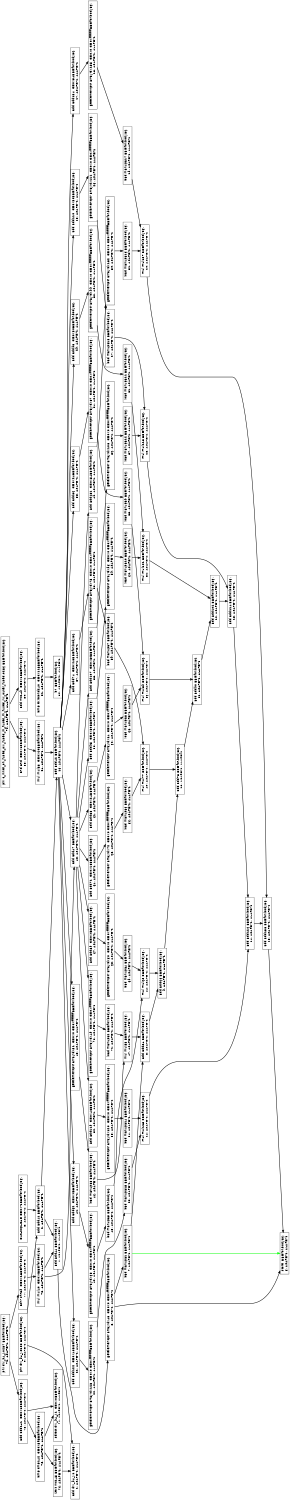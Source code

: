 digraph Region_18 {
	graph [ nslimit = "1000.0",
	orientation = landscape,
		center = true,
	page = "8.5,11",
	compound=true,
	size = "10,7.5" ] ;
"Op_0" [ fontname = "Helvetica" shape = box, label = " phi div_94_i.0238 BB=for.body36,
0, ASAP=-1, ALAP=-1"]
"Op_1" [ fontname = "Helvetica" shape = box, label = " add div_94_i.1 BB=for.body36,
1, ASAP=-1, ALAP=-1"]
"Op_2" [ fontname = "Helvetica" shape = box, label = " add add41 BB=for.body36,
2, ASAP=-1, ALAP=-1"]
"Op_3" [ fontname = "Helvetica" shape = box, label = " OutLoopLOAD C=0x-1BB=for.body36,
3, ASAP=-1, ALAP=-1"]
"Op_4" [ fontname = "Helvetica" shape = box, label = " add add44 BB=for.body36,
4, ASAP=-1, ALAP=-1"]
"Op_5" [ fontname = "Helvetica" shape = box, label = " getelementptr arrayidx48  C=0x0 C=0xffffffffBB=for.body36,
5, ASAP=-1, ALAP=-1"]
"Op_6" [ fontname = "Helvetica" shape = box, label = " store  BB=for.body36,
6, ASAP=-1, ALAP=-1"]
"Op_7" [ fontname = "Helvetica" shape = box, label = " load manupa1 BB=for.body36,
7, ASAP=-1, ALAP=-1"]
"Op_8" [ fontname = "Helvetica" shape = box, label = " add add54 BB=for.body36,
8, ASAP=-1, ALAP=-1"]
"Op_9" [ fontname = "Helvetica" shape = box, label = " add add66 BB=for.body36,
9, ASAP=-1, ALAP=-1"]
"Op_10" [ fontname = "Helvetica" shape = box, label = " add add78 BB=for.body36,
10, ASAP=-1, ALAP=-1"]
"Op_11" [ fontname = "Helvetica" shape = box, label = " add add90 BB=for.body36,
11, ASAP=-1, ALAP=-1"]
"Op_12" [ fontname = "Helvetica" shape = box, label = " add add102 BB=for.body36,
12, ASAP=-1, ALAP=-1"]
"Op_13" [ fontname = "Helvetica" shape = box, label = " add add114 BB=for.body36,
13, ASAP=-1, ALAP=-1"]
"Op_14" [ fontname = "Helvetica" shape = box, label = " add add126 BB=for.body36,
14, ASAP=-1, ALAP=-1"]
"Op_15" [ fontname = "Helvetica" shape = box, label = " add add138 BB=for.body36,
15, ASAP=-1, ALAP=-1"]
"Op_16" [ fontname = "Helvetica" shape = box, label = " add add42 BB=for.body36,
16, ASAP=-1, ALAP=-1"]
"Op_17" [ fontname = "Helvetica" shape = box, label = " add add134  C=0x54BB=for.body36,
17, ASAP=-1, ALAP=-1"]
"Op_18" [ fontname = "Helvetica" shape = box, label = " getelementptr arrayidx135  C=0x0 C=0xffffffffBB=for.body36,
18, ASAP=-1, ALAP=-1"]
"Op_19" [ fontname = "Helvetica" shape = box, label = " load manupa17 BB=for.body36,
19, ASAP=-1, ALAP=-1"]
"Op_20" [ fontname = "Helvetica" shape = box, label = " mul mul137 BB=for.body36,
20, ASAP=-1, ALAP=-1"]
"Op_33" [ fontname = "Helvetica" shape = box, label = " add add86  C=0x24BB=for.body36,
33, ASAP=-1, ALAP=-1"]
"Op_21" [ fontname = "Helvetica" shape = box, label = " add add122  C=0x48BB=for.body36,
21, ASAP=-1, ALAP=-1"]
"Op_22" [ fontname = "Helvetica" shape = box, label = " getelementptr arrayidx123  C=0x0 C=0xffffffffBB=for.body36,
22, ASAP=-1, ALAP=-1"]
"Op_23" [ fontname = "Helvetica" shape = box, label = " load manupa15 BB=for.body36,
23, ASAP=-1, ALAP=-1"]
"Op_24" [ fontname = "Helvetica" shape = box, label = " mul mul125 BB=for.body36,
24, ASAP=-1, ALAP=-1"]
"Op_25" [ fontname = "Helvetica" shape = box, label = " add add110  C=0x3cBB=for.body36,
25, ASAP=-1, ALAP=-1"]
"Op_26" [ fontname = "Helvetica" shape = box, label = " getelementptr arrayidx111  C=0x0 C=0xffffffffBB=for.body36,
26, ASAP=-1, ALAP=-1"]
"Op_27" [ fontname = "Helvetica" shape = box, label = " load manupa13 BB=for.body36,
27, ASAP=-1, ALAP=-1"]
"Op_28" [ fontname = "Helvetica" shape = box, label = " mul mul113 BB=for.body36,
28, ASAP=-1, ALAP=-1"]
"Op_29" [ fontname = "Helvetica" shape = box, label = " add add98  C=0x30BB=for.body36,
29, ASAP=-1, ALAP=-1"]
"Op_30" [ fontname = "Helvetica" shape = box, label = " getelementptr arrayidx99  C=0x0 C=0xffffffffBB=for.body36,
30, ASAP=-1, ALAP=-1"]
"Op_31" [ fontname = "Helvetica" shape = box, label = " load manupa11 BB=for.body36,
31, ASAP=-1, ALAP=-1"]
"Op_32" [ fontname = "Helvetica" shape = box, label = " mul mul101 BB=for.body36,
32, ASAP=-1, ALAP=-1"]
"Op_58" [ fontname = "Helvetica" shape = box, label = " add add95  C=0x30BB=for.body36,
58, ASAP=-1, ALAP=-1"]
"Op_59" [ fontname = "Helvetica" shape = box, label = " getelementptr arrayidx96  C=0x0 C=0xffffffffBB=for.body36,
59, ASAP=-1, ALAP=-1"]
"Op_34" [ fontname = "Helvetica" shape = box, label = " getelementptr arrayidx87  C=0x0 C=0xffffffffBB=for.body36,
34, ASAP=-1, ALAP=-1"]
"Op_35" [ fontname = "Helvetica" shape = box, label = " load manupa9 BB=for.body36,
35, ASAP=-1, ALAP=-1"]
"Op_36" [ fontname = "Helvetica" shape = box, label = " mul mul89 BB=for.body36,
36, ASAP=-1, ALAP=-1"]
"Op_37" [ fontname = "Helvetica" shape = box, label = " add add74  C=0x18BB=for.body36,
37, ASAP=-1, ALAP=-1"]
"Op_38" [ fontname = "Helvetica" shape = box, label = " getelementptr arrayidx75  C=0x0 C=0xffffffffBB=for.body36,
38, ASAP=-1, ALAP=-1"]
"Op_39" [ fontname = "Helvetica" shape = box, label = " load manupa7 BB=for.body36,
39, ASAP=-1, ALAP=-1"]
"Op_40" [ fontname = "Helvetica" shape = box, label = " mul mul77 BB=for.body36,
40, ASAP=-1, ALAP=-1"]
"Op_41" [ fontname = "Helvetica" shape = box, label = " add add62  C=0xcBB=for.body36,
41, ASAP=-1, ALAP=-1"]
"Op_42" [ fontname = "Helvetica" shape = box, label = " getelementptr arrayidx63  C=0x0 C=0xffffffffBB=for.body36,
42, ASAP=-1, ALAP=-1"]
"Op_43" [ fontname = "Helvetica" shape = box, label = " load manupa5 BB=for.body36,
43, ASAP=-1, ALAP=-1"]
"Op_44" [ fontname = "Helvetica" shape = box, label = " mul mul65 BB=for.body36,
44, ASAP=-1, ALAP=-1"]
"Op_45" [ fontname = "Helvetica" shape = box, label = " getelementptr arrayidx51  C=0x0 C=0xffffffffBB=for.body36,
45, ASAP=-1, ALAP=-1"]
"Op_46" [ fontname = "Helvetica" shape = box, label = " load manupa3 BB=for.body36,
46, ASAP=-1, ALAP=-1"]
"Op_47" [ fontname = "Helvetica" shape = box, label = " mul mul53 BB=for.body36,
47, ASAP=-1, ALAP=-1"]
"Op_48" [ fontname = "Helvetica" shape = box, label = " add add47 BB=for.body36,
48, ASAP=-1, ALAP=-1"]
"Op_49" [ fontname = "Helvetica" shape = box, label = " add add131  C=0x54BB=for.body36,
49, ASAP=-1, ALAP=-1"]
"Op_50" [ fontname = "Helvetica" shape = box, label = " getelementptr arrayidx132  C=0x0 C=0xffffffffBB=for.body36,
50, ASAP=-1, ALAP=-1"]
"Op_51" [ fontname = "Helvetica" shape = box, label = " load manupa16 BB=for.body36,
51, ASAP=-1, ALAP=-1"]
"Op_52" [ fontname = "Helvetica" shape = box, label = " add add119  C=0x48BB=for.body36,
52, ASAP=-1, ALAP=-1"]
"Op_53" [ fontname = "Helvetica" shape = box, label = " getelementptr arrayidx120  C=0x0 C=0xffffffffBB=for.body36,
53, ASAP=-1, ALAP=-1"]
"Op_54" [ fontname = "Helvetica" shape = box, label = " load manupa14 BB=for.body36,
54, ASAP=-1, ALAP=-1"]
"Op_55" [ fontname = "Helvetica" shape = box, label = " add add107  C=0x3cBB=for.body36,
55, ASAP=-1, ALAP=-1"]
"Op_56" [ fontname = "Helvetica" shape = box, label = " getelementptr arrayidx108  C=0x0 C=0xffffffffBB=for.body36,
56, ASAP=-1, ALAP=-1"]
"Op_57" [ fontname = "Helvetica" shape = box, label = " load manupa12 BB=for.body36,
57, ASAP=-1, ALAP=-1"]
"Op_60" [ fontname = "Helvetica" shape = box, label = " load manupa10 BB=for.body36,
60, ASAP=-1, ALAP=-1"]
"Op_61" [ fontname = "Helvetica" shape = box, label = " add add83  C=0x24BB=for.body36,
61, ASAP=-1, ALAP=-1"]
"Op_62" [ fontname = "Helvetica" shape = box, label = " getelementptr arrayidx84  C=0x0 C=0xffffffffBB=for.body36,
62, ASAP=-1, ALAP=-1"]
"Op_63" [ fontname = "Helvetica" shape = box, label = " load manupa8 BB=for.body36,
63, ASAP=-1, ALAP=-1"]
"Op_64" [ fontname = "Helvetica" shape = box, label = " add add71  C=0x18BB=for.body36,
64, ASAP=-1, ALAP=-1"]
"Op_65" [ fontname = "Helvetica" shape = box, label = " getelementptr arrayidx72  C=0x0 C=0xffffffffBB=for.body36,
65, ASAP=-1, ALAP=-1"]
"Op_66" [ fontname = "Helvetica" shape = box, label = " load manupa6 BB=for.body36,
66, ASAP=-1, ALAP=-1"]
"Op_67" [ fontname = "Helvetica" shape = box, label = " add add59  C=0xcBB=for.body36,
67, ASAP=-1, ALAP=-1"]
"Op_68" [ fontname = "Helvetica" shape = box, label = " getelementptr arrayidx60  C=0x0 C=0xffffffffBB=for.body36,
68, ASAP=-1, ALAP=-1"]
"Op_69" [ fontname = "Helvetica" shape = box, label = " load manupa4 BB=for.body36,
69, ASAP=-1, ALAP=-1"]
"Op_70" [ fontname = "Helvetica" shape = box, label = " getelementptr arrayidx49  C=0x0 C=0xffffffffBB=for.body36,
70, ASAP=-1, ALAP=-1"]
"Op_71" [ fontname = "Helvetica" shape = box, label = " load manupa2 BB=for.body36,
71, ASAP=-1, ALAP=-1"]
"Op_72" [ fontname = "Helvetica" shape = box, label = " phi div_94_j.0237 BB=for.body36,
72, ASAP=-1, ALAP=-1"]
"Op_73" [ fontname = "Helvetica" shape = box, label = " add add141  C=0x1BB=for.body36,
73, ASAP=-1, ALAP=-1"]
"Op_74" [ fontname = "Helvetica" shape = box, label = " select div_94_j.1  C=0x0BB=for.body36,
74, ASAP=-1, ALAP=-1"]
"Op_75" [ fontname = "Helvetica" shape = box, label = " icmp cmp142  C=0x5eBB=for.body36,
75, ASAP=-1, ALAP=-1"]
"Op_76" [ fontname = "Helvetica" shape = box, label = " zext inc145 BB=for.body36,
76, ASAP=-1, ALAP=-1"]
"Op_77" [ fontname = "Helvetica" shape = box, label = " ashr shr39  C=0x1BB=for.body36,
77, ASAP=-1, ALAP=-1"]
"Op_78" [ fontname = "Helvetica" shape = box, label = " mul mul40  C=0xcBB=for.body36,
78, ASAP=-1, ALAP=-1"]
"Op_79" [ fontname = "Helvetica" shape = box, label = " phi c_inner_oh_fused_ow_fused_m_fused_rh_fused_rw_outer_fused.0236 BB=for.body36,
79, ASAP=-1, ALAP=-1"]
"Op_80" [ fontname = "Helvetica" shape = box, label = " add inc149  C=0x1BB=for.body36,
80, ASAP=-1, ALAP=-1"]
"Op_81" [ fontname = "Helvetica" shape = box, label = " icmp exitcond240  C=0x11aBB=for.body36,
81, ASAP=-1, ALAP=-1"]
"Op_82" [ fontname = "Helvetica" shape = box, label = " br  BB=for.body36,
82, ASAP=-1, ALAP=-1"]
"Op_83" [ fontname = "Helvetica" shape = box, label = " and and  C=0x1BB=for.body36,
83, ASAP=-1, ALAP=-1"]
"Op_84" [ fontname = "Helvetica" shape = box, label = " mul mul38  C=0x60BB=for.body36,
84, ASAP=-1, ALAP=-1"]
"Op_0" -> "Op_1" [style = bold, color = black];
"Op_0" -> "Op_2" [style = bold, color = black];
"Op_2" -> "Op_4" [style = bold, color = black];
"Op_2" -> "Op_16" [style = bold, color = black];
"Op_3" -> "Op_2" [style = bold, color = black];
"Op_4" -> "Op_5" [style = bold, color = black];
"Op_5" -> "Op_6" [style = bold, color = black];
"Op_5" -> "Op_7" [style = bold, color = black];
"Op_7" -> "Op_8" [style = bold, color = black];
"Op_7" -> "Op_6"[style = bold, color = green];
"Op_8" -> "Op_9" [style = bold, color = black];
"Op_9" -> "Op_10" [style = bold, color = black];
"Op_10" -> "Op_11" [style = bold, color = black];
"Op_11" -> "Op_12" [style = bold, color = black];
"Op_12" -> "Op_13" [style = bold, color = black];
"Op_13" -> "Op_14" [style = bold, color = black];
"Op_14" -> "Op_15" [style = bold, color = black];
"Op_15" -> "Op_6" [style = bold, color = black];
"Op_16" -> "Op_17" [style = bold, color = black];
"Op_16" -> "Op_21" [style = bold, color = black];
"Op_16" -> "Op_25" [style = bold, color = black];
"Op_16" -> "Op_29" [style = bold, color = black];
"Op_16" -> "Op_33" [style = bold, color = black];
"Op_16" -> "Op_37" [style = bold, color = black];
"Op_16" -> "Op_41" [style = bold, color = black];
"Op_16" -> "Op_45" [style = bold, color = black];
"Op_16" -> "Op_48" [style = bold, color = black];
"Op_17" -> "Op_18" [style = bold, color = black];
"Op_18" -> "Op_19" [style = bold, color = black];
"Op_19" -> "Op_20" [style = bold, color = black];
"Op_20" -> "Op_15" [style = bold, color = black];
"Op_21" -> "Op_22" [style = bold, color = black];
"Op_22" -> "Op_23" [style = bold, color = black];
"Op_23" -> "Op_24" [style = bold, color = black];
"Op_24" -> "Op_14" [style = bold, color = black];
"Op_25" -> "Op_26" [style = bold, color = black];
"Op_26" -> "Op_27" [style = bold, color = black];
"Op_27" -> "Op_28" [style = bold, color = black];
"Op_28" -> "Op_13" [style = bold, color = black];
"Op_29" -> "Op_30" [style = bold, color = black];
"Op_30" -> "Op_31" [style = bold, color = black];
"Op_31" -> "Op_32" [style = bold, color = black];
"Op_32" -> "Op_12" [style = bold, color = black];
"Op_33" -> "Op_34" [style = bold, color = black];
"Op_34" -> "Op_35" [style = bold, color = black];
"Op_35" -> "Op_36" [style = bold, color = black];
"Op_36" -> "Op_11" [style = bold, color = black];
"Op_37" -> "Op_38" [style = bold, color = black];
"Op_38" -> "Op_39" [style = bold, color = black];
"Op_39" -> "Op_40" [style = bold, color = black];
"Op_40" -> "Op_10" [style = bold, color = black];
"Op_41" -> "Op_42" [style = bold, color = black];
"Op_42" -> "Op_43" [style = bold, color = black];
"Op_43" -> "Op_44" [style = bold, color = black];
"Op_44" -> "Op_9" [style = bold, color = black];
"Op_45" -> "Op_46" [style = bold, color = black];
"Op_46" -> "Op_47" [style = bold, color = black];
"Op_47" -> "Op_8" [style = bold, color = black];
"Op_48" -> "Op_49" [style = bold, color = black];
"Op_48" -> "Op_52" [style = bold, color = black];
"Op_48" -> "Op_55" [style = bold, color = black];
"Op_48" -> "Op_58" [style = bold, color = black];
"Op_48" -> "Op_61" [style = bold, color = black];
"Op_48" -> "Op_64" [style = bold, color = black];
"Op_48" -> "Op_67" [style = bold, color = black];
"Op_48" -> "Op_70" [style = bold, color = black];
"Op_49" -> "Op_50" [style = bold, color = black];
"Op_50" -> "Op_51" [style = bold, color = black];
"Op_51" -> "Op_20" [style = bold, color = black];
"Op_52" -> "Op_53" [style = bold, color = black];
"Op_53" -> "Op_54" [style = bold, color = black];
"Op_54" -> "Op_24" [style = bold, color = black];
"Op_55" -> "Op_56" [style = bold, color = black];
"Op_56" -> "Op_57" [style = bold, color = black];
"Op_57" -> "Op_28" [style = bold, color = black];
"Op_58" -> "Op_59" [style = bold, color = black];
"Op_59" -> "Op_60" [style = bold, color = black];
"Op_60" -> "Op_32" [style = bold, color = black];
"Op_61" -> "Op_62" [style = bold, color = black];
"Op_62" -> "Op_63" [style = bold, color = black];
"Op_63" -> "Op_36" [style = bold, color = black];
"Op_64" -> "Op_65" [style = bold, color = black];
"Op_65" -> "Op_66" [style = bold, color = black];
"Op_66" -> "Op_40" [style = bold, color = black];
"Op_67" -> "Op_68" [style = bold, color = black];
"Op_68" -> "Op_69" [style = bold, color = black];
"Op_69" -> "Op_44" [style = bold, color = black];
"Op_70" -> "Op_71" [style = bold, color = black];
"Op_71" -> "Op_47" [style = bold, color = black];
"Op_72" -> "Op_73" [style = bold, color = black];
"Op_72" -> "Op_77" [style = bold, color = black];
"Op_73" -> "Op_74" [style = bold, color = black];
"Op_73" -> "Op_75" [style = bold, color = black];
"Op_75" -> "Op_76" [style = bold, color = black];
"Op_75" -> "Op_74" [style = bold, color = black];
"Op_76" -> "Op_1" [style = bold, color = black];
"Op_77" -> "Op_78" [style = bold, color = black];
"Op_78" -> "Op_48" [style = bold, color = black];
"Op_78" -> "Op_4" [style = bold, color = black];
"Op_79" -> "Op_80" [style = bold, color = black];
"Op_79" -> "Op_83" [style = bold, color = black];
"Op_80" -> "Op_81" [style = bold, color = black];
"Op_81" -> "Op_82" [style = bold, color = black];
"Op_83" -> "Op_84" [style = bold, color = black];
"Op_84" -> "Op_16" [style = bold, color = black];
}
